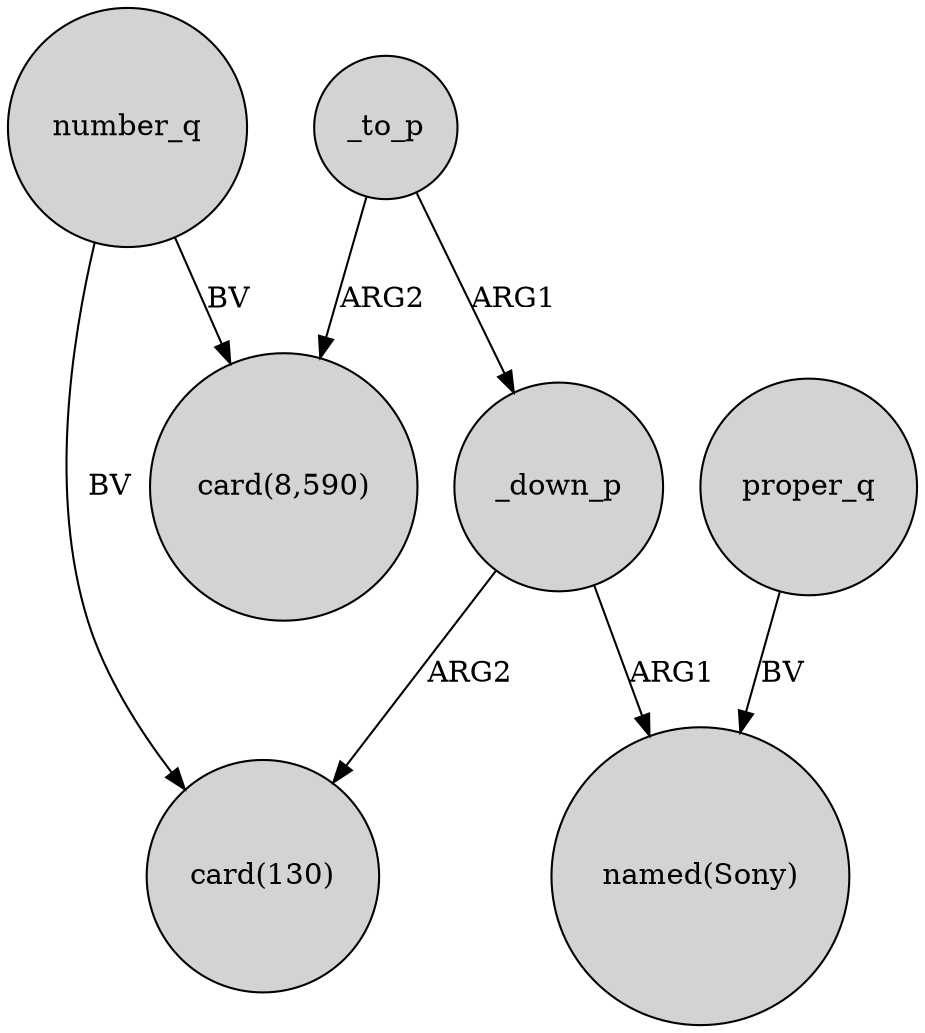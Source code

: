 digraph {
	node [shape=circle style=filled]
	number_q -> "card(130)" [label=BV]
	_to_p -> _down_p [label=ARG1]
	number_q -> "card(8,590)" [label=BV]
	_down_p -> "named(Sony)" [label=ARG1]
	proper_q -> "named(Sony)" [label=BV]
	_down_p -> "card(130)" [label=ARG2]
	_to_p -> "card(8,590)" [label=ARG2]
}

